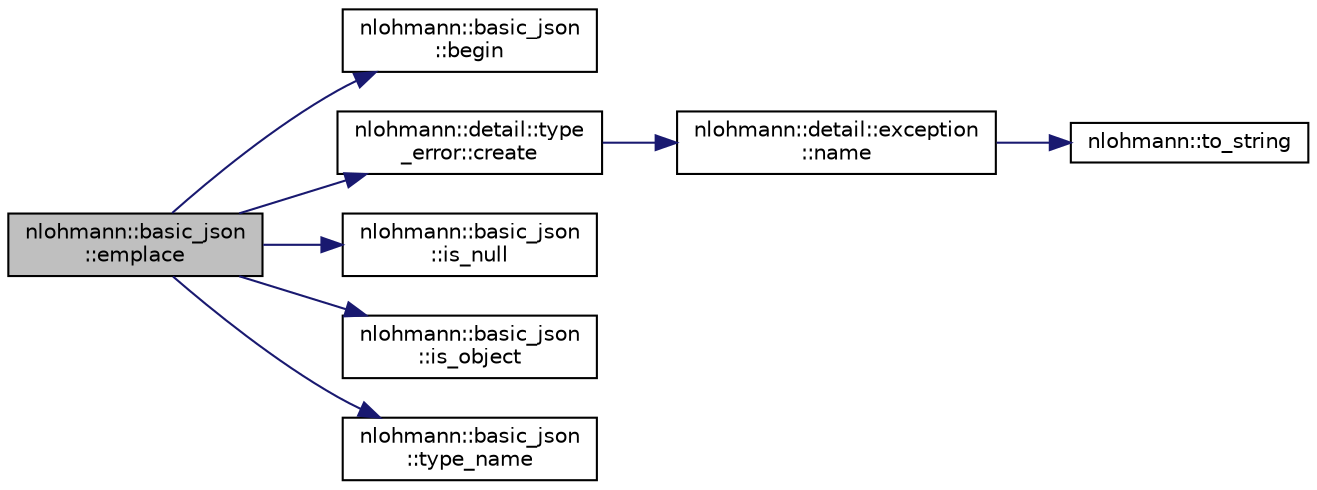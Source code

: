 digraph "nlohmann::basic_json::emplace"
{
 // LATEX_PDF_SIZE
  edge [fontname="Helvetica",fontsize="10",labelfontname="Helvetica",labelfontsize="10"];
  node [fontname="Helvetica",fontsize="10",shape=record];
  rankdir="LR";
  Node1 [label="nlohmann::basic_json\l::emplace",height=0.2,width=0.4,color="black", fillcolor="grey75", style="filled", fontcolor="black",tooltip="add an object to an object if key does not exist"];
  Node1 -> Node2 [color="midnightblue",fontsize="10",style="solid"];
  Node2 [label="nlohmann::basic_json\l::begin",height=0.2,width=0.4,color="black", fillcolor="white", style="filled",URL="$classnlohmann_1_1basic__json.html#a7eae0427fb22e147d9c2ed1d532ed2aa",tooltip="returns an iterator to the first element"];
  Node1 -> Node3 [color="midnightblue",fontsize="10",style="solid"];
  Node3 [label="nlohmann::detail::type\l_error::create",height=0.2,width=0.4,color="black", fillcolor="white", style="filled",URL="$classnlohmann_1_1detail_1_1type__error.html#aecc083aea4b698c33d042670ba50c10f",tooltip=" "];
  Node3 -> Node4 [color="midnightblue",fontsize="10",style="solid"];
  Node4 [label="nlohmann::detail::exception\l::name",height=0.2,width=0.4,color="black", fillcolor="white", style="filled",URL="$classnlohmann_1_1detail_1_1exception.html#abf41a7e9178356314082284e6cfea278",tooltip=" "];
  Node4 -> Node5 [color="midnightblue",fontsize="10",style="solid"];
  Node5 [label="nlohmann::to_string",height=0.2,width=0.4,color="black", fillcolor="white", style="filled",URL="$namespacenlohmann.html#a6ce645a0b8717757e096a5b5773b7a16",tooltip="user-defined to_string function for JSON values"];
  Node1 -> Node6 [color="midnightblue",fontsize="10",style="solid"];
  Node6 [label="nlohmann::basic_json\l::is_null",height=0.2,width=0.4,color="black", fillcolor="white", style="filled",URL="$classnlohmann_1_1basic__json.html#afe9a6fe72337a174cfb117a2081d2cfc",tooltip="return whether value is null"];
  Node1 -> Node7 [color="midnightblue",fontsize="10",style="solid"];
  Node7 [label="nlohmann::basic_json\l::is_object",height=0.2,width=0.4,color="black", fillcolor="white", style="filled",URL="$classnlohmann_1_1basic__json.html#ae3300a95d3bb4a55cb0e04b9f125e42f",tooltip="return whether value is an object"];
  Node1 -> Node8 [color="midnightblue",fontsize="10",style="solid"];
  Node8 [label="nlohmann::basic_json\l::type_name",height=0.2,width=0.4,color="black", fillcolor="white", style="filled",URL="$classnlohmann_1_1basic__json.html#a0fb9647ea72df0a3099cf6dd7e3f53e9",tooltip="return the type as string"];
}
